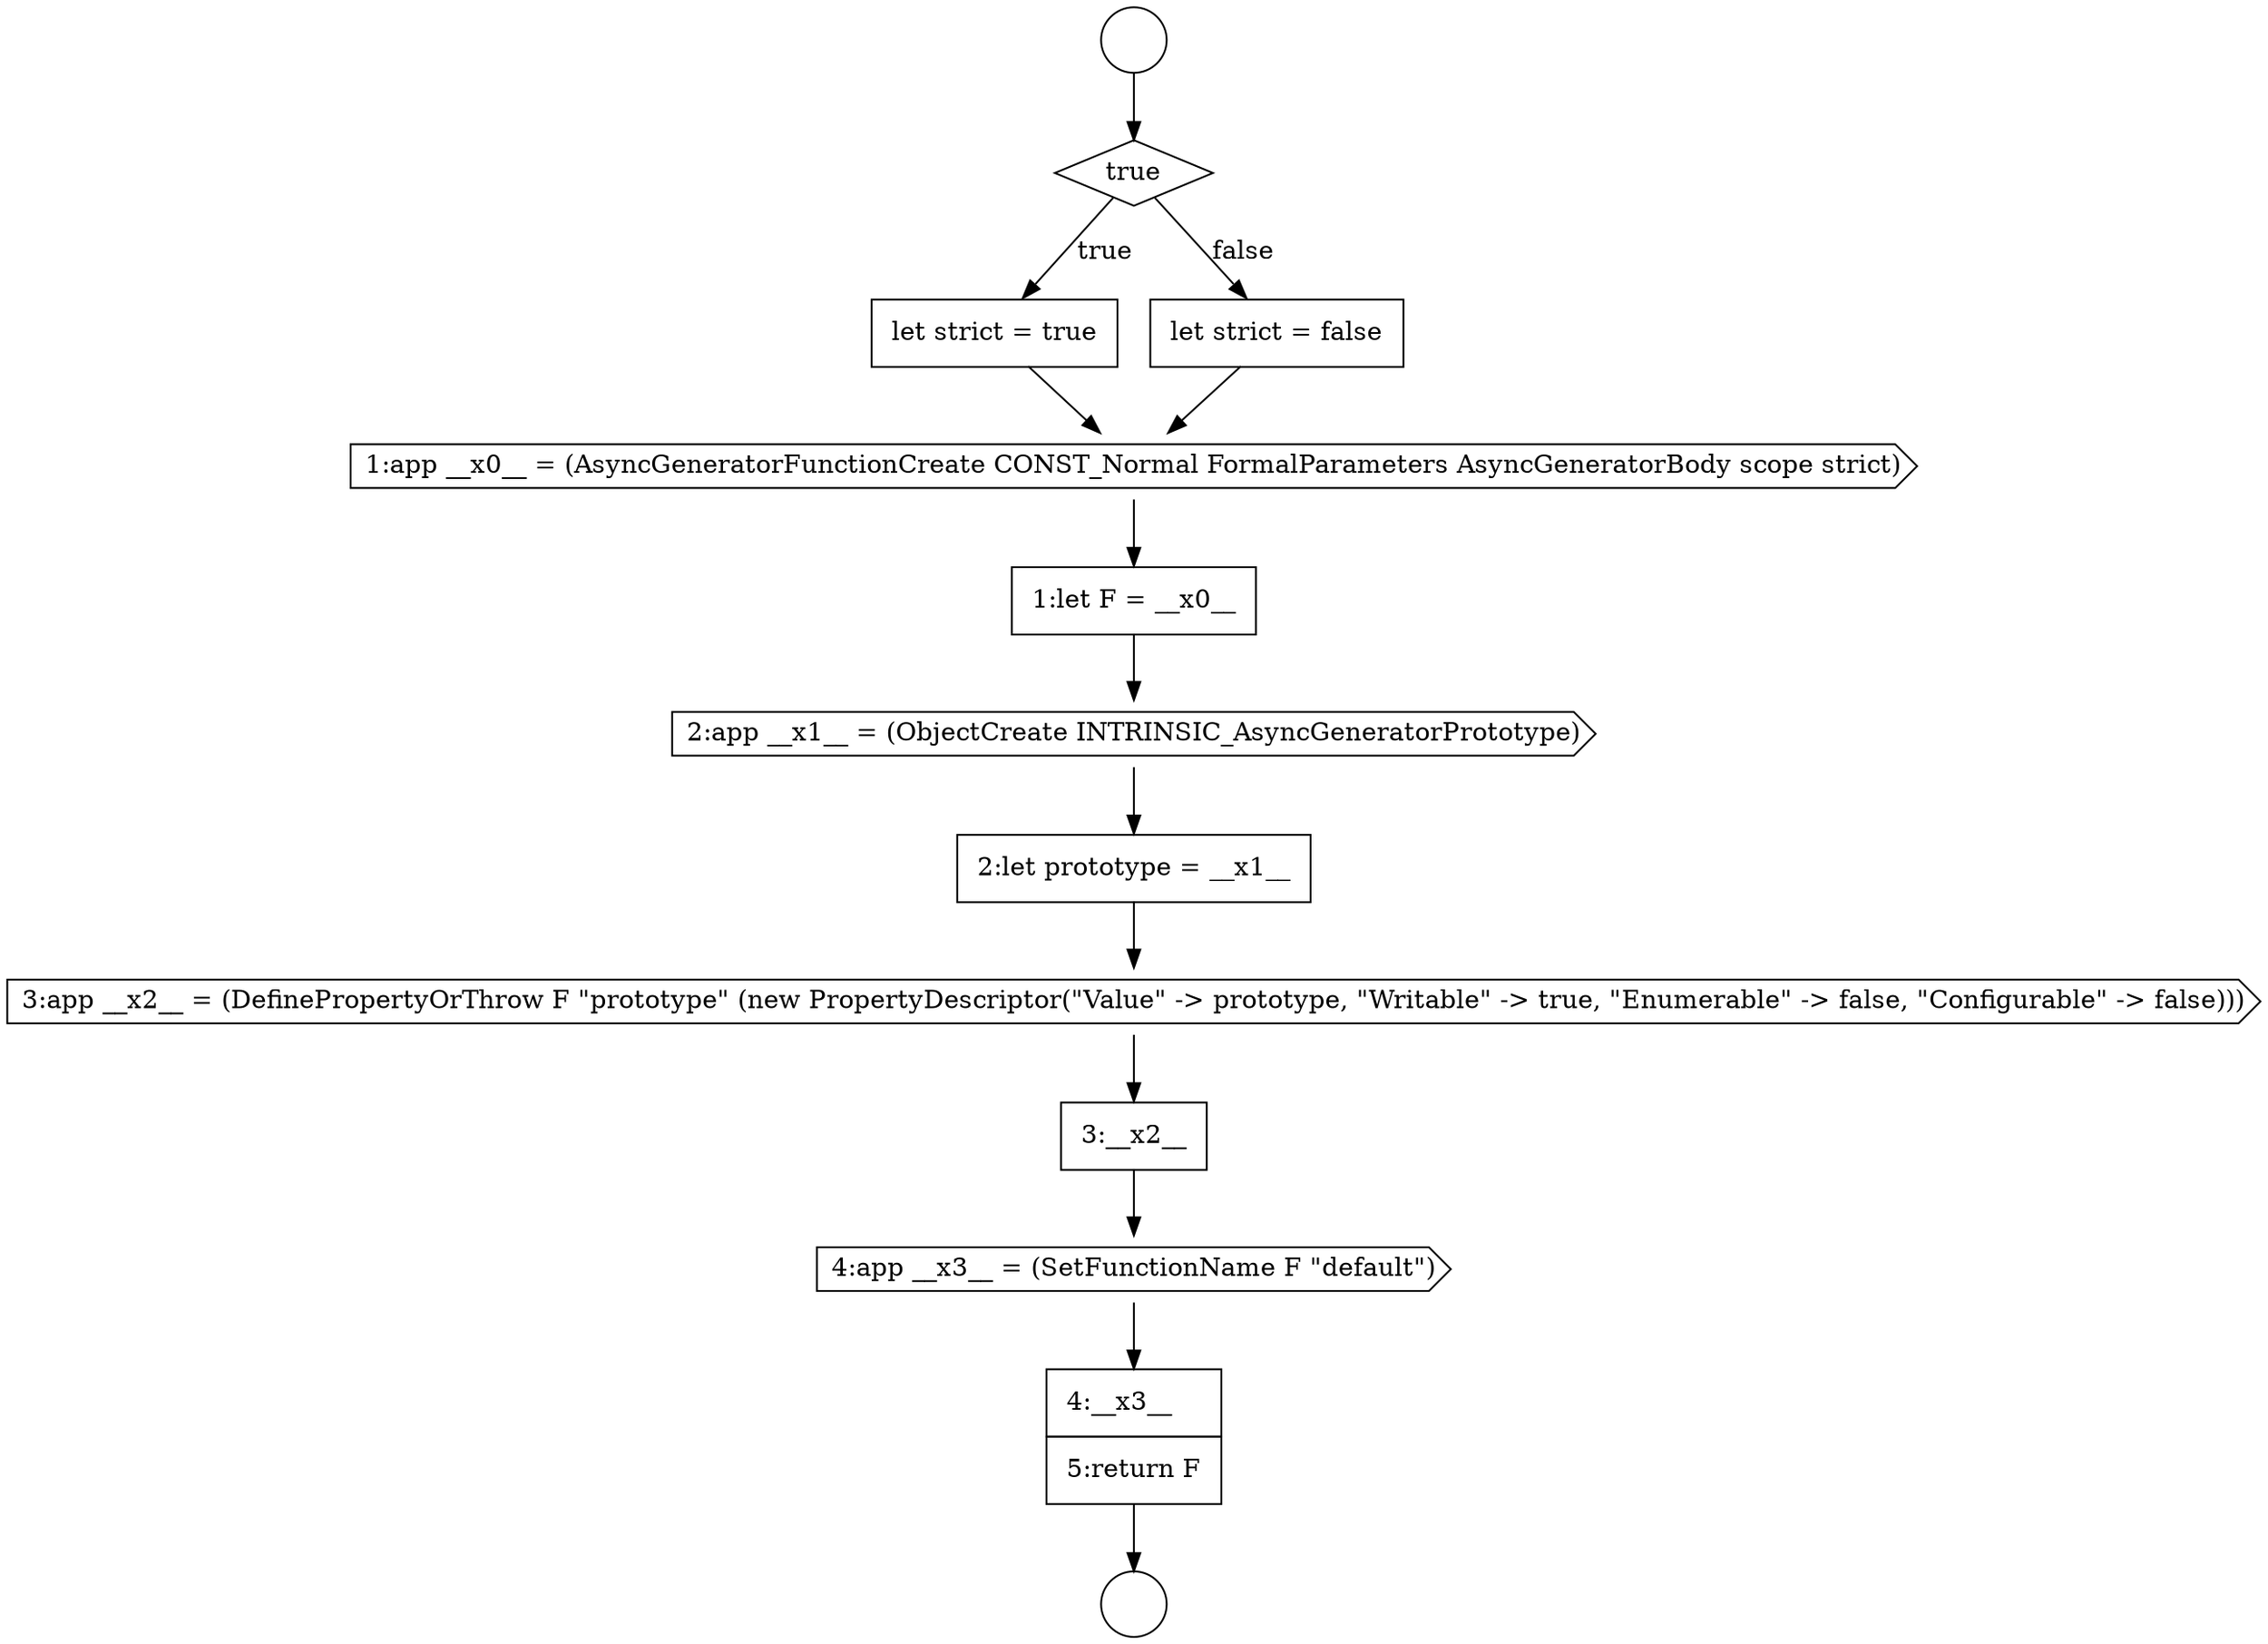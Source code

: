 digraph {
  node9059 [shape=none, margin=0, label=<<font color="black">
    <table border="0" cellborder="1" cellspacing="0" cellpadding="10">
      <tr><td align="left">2:let prototype = __x1__</td></tr>
    </table>
  </font>> color="black" fillcolor="white" style=filled]
  node9052 [shape=circle label=" " color="black" fillcolor="white" style=filled]
  node9056 [shape=cds, label=<<font color="black">1:app __x0__ = (AsyncGeneratorFunctionCreate CONST_Normal FormalParameters AsyncGeneratorBody scope strict)</font>> color="black" fillcolor="white" style=filled]
  node9058 [shape=cds, label=<<font color="black">2:app __x1__ = (ObjectCreate INTRINSIC_AsyncGeneratorPrototype)</font>> color="black" fillcolor="white" style=filled]
  node9063 [shape=none, margin=0, label=<<font color="black">
    <table border="0" cellborder="1" cellspacing="0" cellpadding="10">
      <tr><td align="left">4:__x3__</td></tr>
      <tr><td align="left">5:return F</td></tr>
    </table>
  </font>> color="black" fillcolor="white" style=filled]
  node9053 [shape=diamond, label=<<font color="black">true</font>> color="black" fillcolor="white" style=filled]
  node9054 [shape=none, margin=0, label=<<font color="black">
    <table border="0" cellborder="1" cellspacing="0" cellpadding="10">
      <tr><td align="left">let strict = true</td></tr>
    </table>
  </font>> color="black" fillcolor="white" style=filled]
  node9061 [shape=none, margin=0, label=<<font color="black">
    <table border="0" cellborder="1" cellspacing="0" cellpadding="10">
      <tr><td align="left">3:__x2__</td></tr>
    </table>
  </font>> color="black" fillcolor="white" style=filled]
  node9060 [shape=cds, label=<<font color="black">3:app __x2__ = (DefinePropertyOrThrow F &quot;prototype&quot; (new PropertyDescriptor(&quot;Value&quot; -&gt; prototype, &quot;Writable&quot; -&gt; true, &quot;Enumerable&quot; -&gt; false, &quot;Configurable&quot; -&gt; false)))</font>> color="black" fillcolor="white" style=filled]
  node9051 [shape=circle label=" " color="black" fillcolor="white" style=filled]
  node9055 [shape=none, margin=0, label=<<font color="black">
    <table border="0" cellborder="1" cellspacing="0" cellpadding="10">
      <tr><td align="left">let strict = false</td></tr>
    </table>
  </font>> color="black" fillcolor="white" style=filled]
  node9062 [shape=cds, label=<<font color="black">4:app __x3__ = (SetFunctionName F &quot;default&quot;)</font>> color="black" fillcolor="white" style=filled]
  node9057 [shape=none, margin=0, label=<<font color="black">
    <table border="0" cellborder="1" cellspacing="0" cellpadding="10">
      <tr><td align="left">1:let F = __x0__</td></tr>
    </table>
  </font>> color="black" fillcolor="white" style=filled]
  node9062 -> node9063 [ color="black"]
  node9056 -> node9057 [ color="black"]
  node9063 -> node9052 [ color="black"]
  node9059 -> node9060 [ color="black"]
  node9060 -> node9061 [ color="black"]
  node9055 -> node9056 [ color="black"]
  node9061 -> node9062 [ color="black"]
  node9054 -> node9056 [ color="black"]
  node9057 -> node9058 [ color="black"]
  node9053 -> node9054 [label=<<font color="black">true</font>> color="black"]
  node9053 -> node9055 [label=<<font color="black">false</font>> color="black"]
  node9051 -> node9053 [ color="black"]
  node9058 -> node9059 [ color="black"]
}
